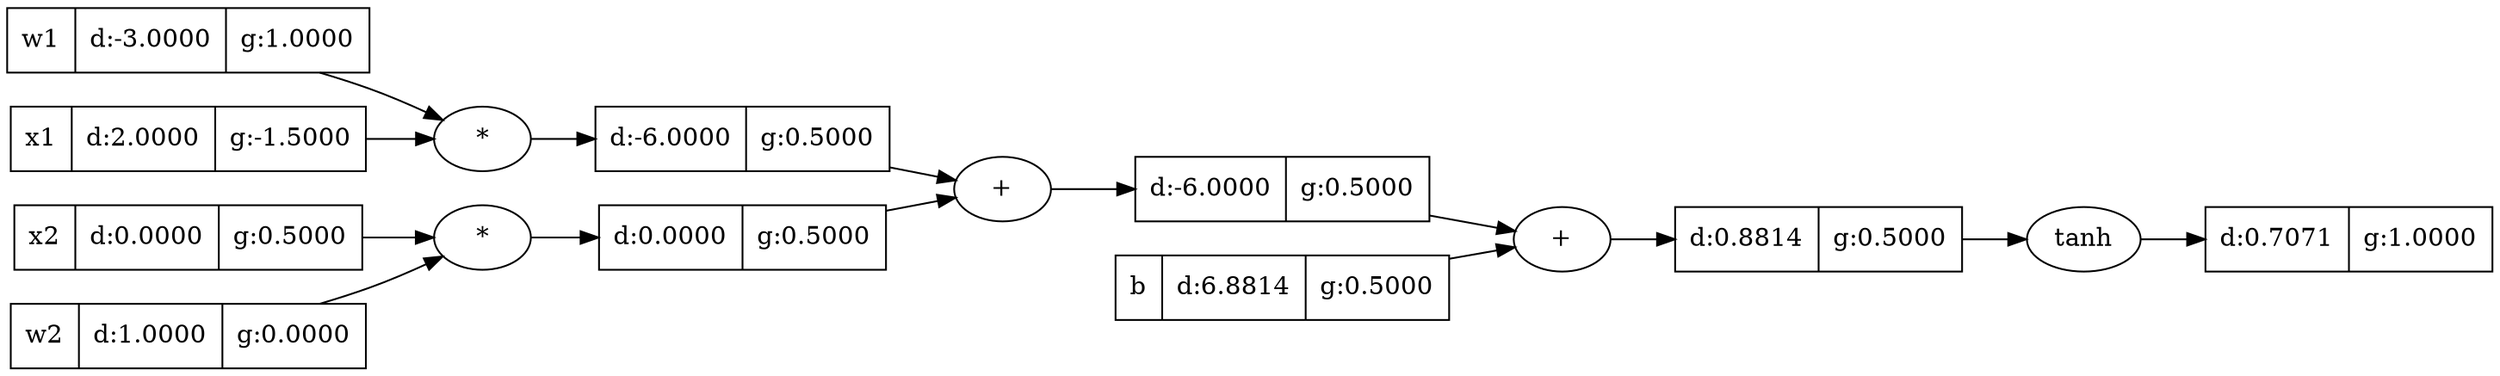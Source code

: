digraph {
	graph [rankdir=LR]
	1417550272096 [label="{d:0.7071 | g:1.0000}" shape=record]
	"1417550272096tanh" [label=tanh]
	"1417550272096tanh" -> 1417550272096
	1419380473472 [label="{w1 | d:-3.0000 | g:1.0000}" shape=record]
	1419380473520 [label="{x2 | d:0.0000 | g:0.5000}" shape=record]
	1417549882576 [label="{w2 | d:1.0000 | g:0.0000}" shape=record]
	1417549882864 [label="{d:-6.0000 | g:0.5000}" shape=record]
	"1417549882864*" [label="*"]
	"1417549882864*" -> 1417549882864
	1419380473568 [label="{x1 | d:2.0000 | g:-1.5000}" shape=record]
	1417550271760 [label="{d:-6.0000 | g:0.5000}" shape=record]
	"1417550271760+" [label="+"]
	"1417550271760+" -> 1417550271760
	1417549882672 [label="{b | d:6.8814 | g:0.5000}" shape=record]
	1417550271952 [label="{d:0.8814 | g:0.5000}" shape=record]
	"1417550271952+" [label="+"]
	"1417550271952+" -> 1417550271952
	1417550271472 [label="{d:0.0000 | g:0.5000}" shape=record]
	"1417550271472*" [label="*"]
	"1417550271472*" -> 1417550271472
	1417550271760 -> "1417550271952+"
	1417550271472 -> "1417550271760+"
	1419380473520 -> "1417550271472*"
	1417550271952 -> "1417550272096tanh"
	1417549882864 -> "1417550271760+"
	1419380473568 -> "1417549882864*"
	1417549882672 -> "1417550271952+"
	1417549882576 -> "1417550271472*"
	1419380473472 -> "1417549882864*"
}
